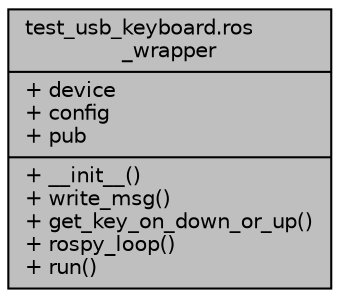 digraph "test_usb_keyboard.ros_wrapper"
{
 // LATEX_PDF_SIZE
  edge [fontname="Helvetica",fontsize="10",labelfontname="Helvetica",labelfontsize="10"];
  node [fontname="Helvetica",fontsize="10",shape=record];
  Node1 [label="{test_usb_keyboard.ros\l_wrapper\n|+ device\l+ config\l+ pub\l|+ __init__()\l+ write_msg()\l+ get_key_on_down_or_up()\l+ rospy_loop()\l+ run()\l}",height=0.2,width=0.4,color="black", fillcolor="grey75", style="filled", fontcolor="black",tooltip=" "];
}
